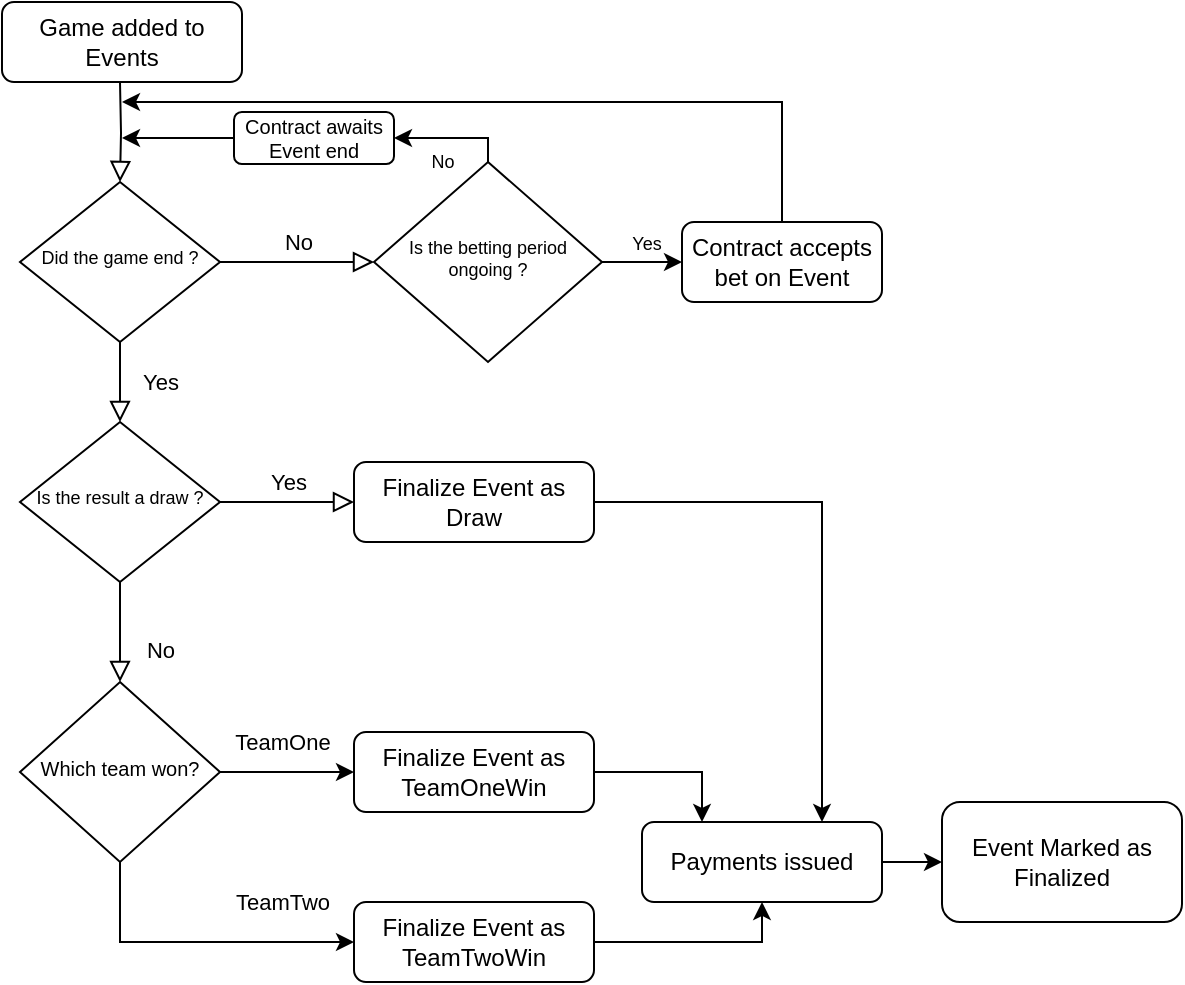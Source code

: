 <mxfile version="20.0.3" type="device"><diagram id="C5RBs43oDa-KdzZeNtuy" name="Page-1"><mxGraphModel dx="848" dy="579" grid="1" gridSize="10" guides="1" tooltips="1" connect="1" arrows="1" fold="1" page="1" pageScale="1" pageWidth="827" pageHeight="1169" math="0" shadow="0"><root><mxCell id="WIyWlLk6GJQsqaUBKTNV-0"/><mxCell id="WIyWlLk6GJQsqaUBKTNV-1" parent="WIyWlLk6GJQsqaUBKTNV-0"/><mxCell id="WIyWlLk6GJQsqaUBKTNV-2" value="" style="rounded=0;html=1;jettySize=auto;orthogonalLoop=1;fontSize=11;endArrow=block;endFill=0;endSize=8;strokeWidth=1;shadow=0;labelBackgroundColor=none;edgeStyle=orthogonalEdgeStyle;" parent="WIyWlLk6GJQsqaUBKTNV-1" target="WIyWlLk6GJQsqaUBKTNV-6" edge="1"><mxGeometry relative="1" as="geometry"><mxPoint x="219" y="120" as="sourcePoint"/></mxGeometry></mxCell><mxCell id="WIyWlLk6GJQsqaUBKTNV-3" value="Game added to Events" style="rounded=1;whiteSpace=wrap;html=1;fontSize=12;glass=0;strokeWidth=1;shadow=0;" parent="WIyWlLk6GJQsqaUBKTNV-1" vertex="1"><mxGeometry x="160" y="80" width="120" height="40" as="geometry"/></mxCell><mxCell id="WIyWlLk6GJQsqaUBKTNV-4" value="Yes" style="rounded=0;html=1;jettySize=auto;orthogonalLoop=1;fontSize=11;endArrow=block;endFill=0;endSize=8;strokeWidth=1;shadow=0;labelBackgroundColor=none;edgeStyle=orthogonalEdgeStyle;" parent="WIyWlLk6GJQsqaUBKTNV-1" source="WIyWlLk6GJQsqaUBKTNV-6" target="WIyWlLk6GJQsqaUBKTNV-10" edge="1"><mxGeometry y="20" relative="1" as="geometry"><mxPoint as="offset"/></mxGeometry></mxCell><mxCell id="WIyWlLk6GJQsqaUBKTNV-5" value="No" style="edgeStyle=orthogonalEdgeStyle;rounded=0;html=1;jettySize=auto;orthogonalLoop=1;fontSize=11;endArrow=block;endFill=0;endSize=8;strokeWidth=1;shadow=0;labelBackgroundColor=none;entryX=0;entryY=0.5;entryDx=0;entryDy=0;" parent="WIyWlLk6GJQsqaUBKTNV-1" source="WIyWlLk6GJQsqaUBKTNV-6" target="fUyk98K4Mm4JjBXDdV0P-22" edge="1"><mxGeometry y="10" relative="1" as="geometry"><mxPoint as="offset"/><mxPoint x="330" y="190" as="targetPoint"/></mxGeometry></mxCell><mxCell id="WIyWlLk6GJQsqaUBKTNV-6" value="Did the game end ?" style="rhombus;whiteSpace=wrap;html=1;shadow=0;fontFamily=Helvetica;fontSize=9;align=center;strokeWidth=1;spacing=6;spacingTop=-4;" parent="WIyWlLk6GJQsqaUBKTNV-1" vertex="1"><mxGeometry x="169" y="170" width="100" height="80" as="geometry"/></mxCell><mxCell id="WIyWlLk6GJQsqaUBKTNV-8" value="No" style="rounded=0;html=1;jettySize=auto;orthogonalLoop=1;fontSize=11;endArrow=block;endFill=0;endSize=8;strokeWidth=1;shadow=0;labelBackgroundColor=none;edgeStyle=orthogonalEdgeStyle;entryX=0.5;entryY=0;entryDx=0;entryDy=0;" parent="WIyWlLk6GJQsqaUBKTNV-1" source="WIyWlLk6GJQsqaUBKTNV-10" target="fUyk98K4Mm4JjBXDdV0P-0" edge="1"><mxGeometry x="0.333" y="20" relative="1" as="geometry"><mxPoint as="offset"/><mxPoint x="219" y="430" as="targetPoint"/></mxGeometry></mxCell><mxCell id="WIyWlLk6GJQsqaUBKTNV-9" value="Yes" style="edgeStyle=orthogonalEdgeStyle;rounded=0;html=1;jettySize=auto;orthogonalLoop=1;fontSize=11;endArrow=block;endFill=0;endSize=8;strokeWidth=1;shadow=0;labelBackgroundColor=none;" parent="WIyWlLk6GJQsqaUBKTNV-1" source="WIyWlLk6GJQsqaUBKTNV-10" target="WIyWlLk6GJQsqaUBKTNV-12" edge="1"><mxGeometry y="10" relative="1" as="geometry"><mxPoint as="offset"/></mxGeometry></mxCell><mxCell id="WIyWlLk6GJQsqaUBKTNV-10" value="Is the result a draw ?" style="rhombus;whiteSpace=wrap;html=1;shadow=0;fontFamily=Helvetica;fontSize=9;align=center;strokeWidth=1;spacing=6;spacingTop=-4;" parent="WIyWlLk6GJQsqaUBKTNV-1" vertex="1"><mxGeometry x="169" y="290" width="100" height="80" as="geometry"/></mxCell><mxCell id="fUyk98K4Mm4JjBXDdV0P-19" value="" style="edgeStyle=orthogonalEdgeStyle;rounded=0;orthogonalLoop=1;jettySize=auto;html=1;labelBackgroundColor=none;fontSize=9;entryX=0.75;entryY=0;entryDx=0;entryDy=0;" edge="1" parent="WIyWlLk6GJQsqaUBKTNV-1" source="WIyWlLk6GJQsqaUBKTNV-12" target="fUyk98K4Mm4JjBXDdV0P-4"><mxGeometry relative="1" as="geometry"><mxPoint x="556" y="330" as="targetPoint"/></mxGeometry></mxCell><mxCell id="WIyWlLk6GJQsqaUBKTNV-12" value="Finalize Event as Draw" style="rounded=1;whiteSpace=wrap;html=1;fontSize=12;glass=0;strokeWidth=1;shadow=0;" parent="WIyWlLk6GJQsqaUBKTNV-1" vertex="1"><mxGeometry x="336" y="310" width="120" height="40" as="geometry"/></mxCell><mxCell id="fUyk98K4Mm4JjBXDdV0P-5" value="TeamOne" style="edgeStyle=orthogonalEdgeStyle;rounded=0;orthogonalLoop=1;jettySize=auto;html=1;labelBackgroundColor=none;" edge="1" parent="WIyWlLk6GJQsqaUBKTNV-1" source="fUyk98K4Mm4JjBXDdV0P-0" target="fUyk98K4Mm4JjBXDdV0P-2"><mxGeometry x="-0.075" y="15" relative="1" as="geometry"><mxPoint as="offset"/></mxGeometry></mxCell><mxCell id="fUyk98K4Mm4JjBXDdV0P-6" value="TeamTwo" style="edgeStyle=orthogonalEdgeStyle;rounded=0;orthogonalLoop=1;jettySize=auto;html=1;labelBackgroundColor=none;entryX=0;entryY=0.5;entryDx=0;entryDy=0;" edge="1" parent="WIyWlLk6GJQsqaUBKTNV-1" target="fUyk98K4Mm4JjBXDdV0P-3"><mxGeometry x="0.544" y="20" relative="1" as="geometry"><mxPoint x="219" y="509" as="sourcePoint"/><mxPoint x="330" y="559" as="targetPoint"/><Array as="points"><mxPoint x="219" y="550"/></Array><mxPoint as="offset"/></mxGeometry></mxCell><mxCell id="fUyk98K4Mm4JjBXDdV0P-0" value="Which team won?" style="rhombus;whiteSpace=wrap;html=1;shadow=0;fontFamily=Helvetica;fontSize=10;align=center;strokeWidth=1;spacing=6;spacingTop=-4;" vertex="1" parent="WIyWlLk6GJQsqaUBKTNV-1"><mxGeometry x="169" y="420" width="100" height="90" as="geometry"/></mxCell><mxCell id="fUyk98K4Mm4JjBXDdV0P-8" value="" style="edgeStyle=orthogonalEdgeStyle;rounded=0;orthogonalLoop=1;jettySize=auto;html=1;entryX=0.25;entryY=0;entryDx=0;entryDy=0;" edge="1" parent="WIyWlLk6GJQsqaUBKTNV-1" source="fUyk98K4Mm4JjBXDdV0P-2" target="fUyk98K4Mm4JjBXDdV0P-4"><mxGeometry relative="1" as="geometry"><Array as="points"><mxPoint x="510" y="465"/></Array></mxGeometry></mxCell><mxCell id="fUyk98K4Mm4JjBXDdV0P-2" value="Finalize Event as TeamOneWin" style="rounded=1;whiteSpace=wrap;html=1;fontSize=12;glass=0;strokeWidth=1;shadow=0;" vertex="1" parent="WIyWlLk6GJQsqaUBKTNV-1"><mxGeometry x="336" y="445" width="120" height="40" as="geometry"/></mxCell><mxCell id="fUyk98K4Mm4JjBXDdV0P-7" value="" style="edgeStyle=orthogonalEdgeStyle;rounded=0;orthogonalLoop=1;jettySize=auto;html=1;" edge="1" parent="WIyWlLk6GJQsqaUBKTNV-1" source="fUyk98K4Mm4JjBXDdV0P-3" target="fUyk98K4Mm4JjBXDdV0P-4"><mxGeometry relative="1" as="geometry"><Array as="points"><mxPoint x="540" y="550"/></Array></mxGeometry></mxCell><mxCell id="fUyk98K4Mm4JjBXDdV0P-3" value="Finalize Event as TeamTwoWin" style="rounded=1;whiteSpace=wrap;html=1;fontSize=12;glass=0;strokeWidth=1;shadow=0;" vertex="1" parent="WIyWlLk6GJQsqaUBKTNV-1"><mxGeometry x="336" y="530" width="120" height="40" as="geometry"/></mxCell><mxCell id="fUyk98K4Mm4JjBXDdV0P-16" value="" style="edgeStyle=orthogonalEdgeStyle;rounded=0;orthogonalLoop=1;jettySize=auto;html=1;labelBackgroundColor=none;fontSize=9;" edge="1" parent="WIyWlLk6GJQsqaUBKTNV-1" source="fUyk98K4Mm4JjBXDdV0P-4" target="fUyk98K4Mm4JjBXDdV0P-15"><mxGeometry relative="1" as="geometry"/></mxCell><mxCell id="fUyk98K4Mm4JjBXDdV0P-4" value="Payments issued" style="rounded=1;whiteSpace=wrap;html=1;fontSize=12;glass=0;strokeWidth=1;shadow=0;" vertex="1" parent="WIyWlLk6GJQsqaUBKTNV-1"><mxGeometry x="480" y="490" width="120" height="40" as="geometry"/></mxCell><mxCell id="fUyk98K4Mm4JjBXDdV0P-15" value="Event Marked as Finalized" style="whiteSpace=wrap;html=1;rounded=1;glass=0;strokeWidth=1;shadow=0;" vertex="1" parent="WIyWlLk6GJQsqaUBKTNV-1"><mxGeometry x="630" y="480" width="120" height="60" as="geometry"/></mxCell><mxCell id="fUyk98K4Mm4JjBXDdV0P-26" value="" style="edgeStyle=orthogonalEdgeStyle;rounded=0;orthogonalLoop=1;jettySize=auto;html=1;labelBackgroundColor=none;fontSize=9;" edge="1" parent="WIyWlLk6GJQsqaUBKTNV-1" source="fUyk98K4Mm4JjBXDdV0P-20"><mxGeometry relative="1" as="geometry"><mxPoint x="220" y="130" as="targetPoint"/><Array as="points"><mxPoint x="550" y="130"/></Array></mxGeometry></mxCell><mxCell id="fUyk98K4Mm4JjBXDdV0P-20" value="Contract accepts bet on Event" style="rounded=1;whiteSpace=wrap;html=1;fontSize=12;glass=0;strokeWidth=1;shadow=0;" vertex="1" parent="WIyWlLk6GJQsqaUBKTNV-1"><mxGeometry x="500" y="190" width="100" height="40" as="geometry"/></mxCell><mxCell id="fUyk98K4Mm4JjBXDdV0P-24" value="" style="edgeStyle=orthogonalEdgeStyle;rounded=0;orthogonalLoop=1;jettySize=auto;html=1;labelBackgroundColor=none;fontSize=9;" edge="1" parent="WIyWlLk6GJQsqaUBKTNV-1" source="fUyk98K4Mm4JjBXDdV0P-22" target="fUyk98K4Mm4JjBXDdV0P-20"><mxGeometry relative="1" as="geometry"/></mxCell><mxCell id="fUyk98K4Mm4JjBXDdV0P-33" value="" style="edgeStyle=orthogonalEdgeStyle;rounded=0;orthogonalLoop=1;jettySize=auto;html=1;labelBackgroundColor=none;fontSize=10;entryX=1;entryY=0.5;entryDx=0;entryDy=0;" edge="1" parent="WIyWlLk6GJQsqaUBKTNV-1" source="fUyk98K4Mm4JjBXDdV0P-22" target="fUyk98K4Mm4JjBXDdV0P-31"><mxGeometry relative="1" as="geometry"><mxPoint x="403" y="60" as="targetPoint"/><Array as="points"><mxPoint x="403" y="148"/></Array></mxGeometry></mxCell><mxCell id="fUyk98K4Mm4JjBXDdV0P-22" value="Is the betting period ongoing ?" style="rhombus;whiteSpace=wrap;html=1;shadow=0;fontFamily=Helvetica;fontSize=9;align=center;strokeWidth=1;spacing=6;spacingTop=-4;" vertex="1" parent="WIyWlLk6GJQsqaUBKTNV-1"><mxGeometry x="346" y="160" width="114" height="100" as="geometry"/></mxCell><mxCell id="fUyk98K4Mm4JjBXDdV0P-28" value="Yes" style="text;html=1;align=center;verticalAlign=middle;resizable=0;points=[];autosize=1;strokeColor=none;fillColor=none;fontSize=9;" vertex="1" parent="WIyWlLk6GJQsqaUBKTNV-1"><mxGeometry x="462" y="191" width="40" height="20" as="geometry"/></mxCell><mxCell id="fUyk98K4Mm4JjBXDdV0P-30" value="No" style="text;html=1;align=center;verticalAlign=middle;resizable=0;points=[];autosize=1;strokeColor=none;fillColor=none;fontSize=9;" vertex="1" parent="WIyWlLk6GJQsqaUBKTNV-1"><mxGeometry x="360" y="150" width="40" height="20" as="geometry"/></mxCell><mxCell id="fUyk98K4Mm4JjBXDdV0P-34" value="" style="edgeStyle=orthogonalEdgeStyle;rounded=0;orthogonalLoop=1;jettySize=auto;html=1;labelBackgroundColor=none;fontSize=10;" edge="1" parent="WIyWlLk6GJQsqaUBKTNV-1" source="fUyk98K4Mm4JjBXDdV0P-31"><mxGeometry relative="1" as="geometry"><mxPoint x="220" y="148" as="targetPoint"/></mxGeometry></mxCell><mxCell id="fUyk98K4Mm4JjBXDdV0P-31" value="Contract awaits Event end" style="rounded=1;whiteSpace=wrap;html=1;fontSize=10;glass=0;strokeWidth=1;shadow=0;" vertex="1" parent="WIyWlLk6GJQsqaUBKTNV-1"><mxGeometry x="276" y="135" width="80" height="26" as="geometry"/></mxCell></root></mxGraphModel></diagram></mxfile>